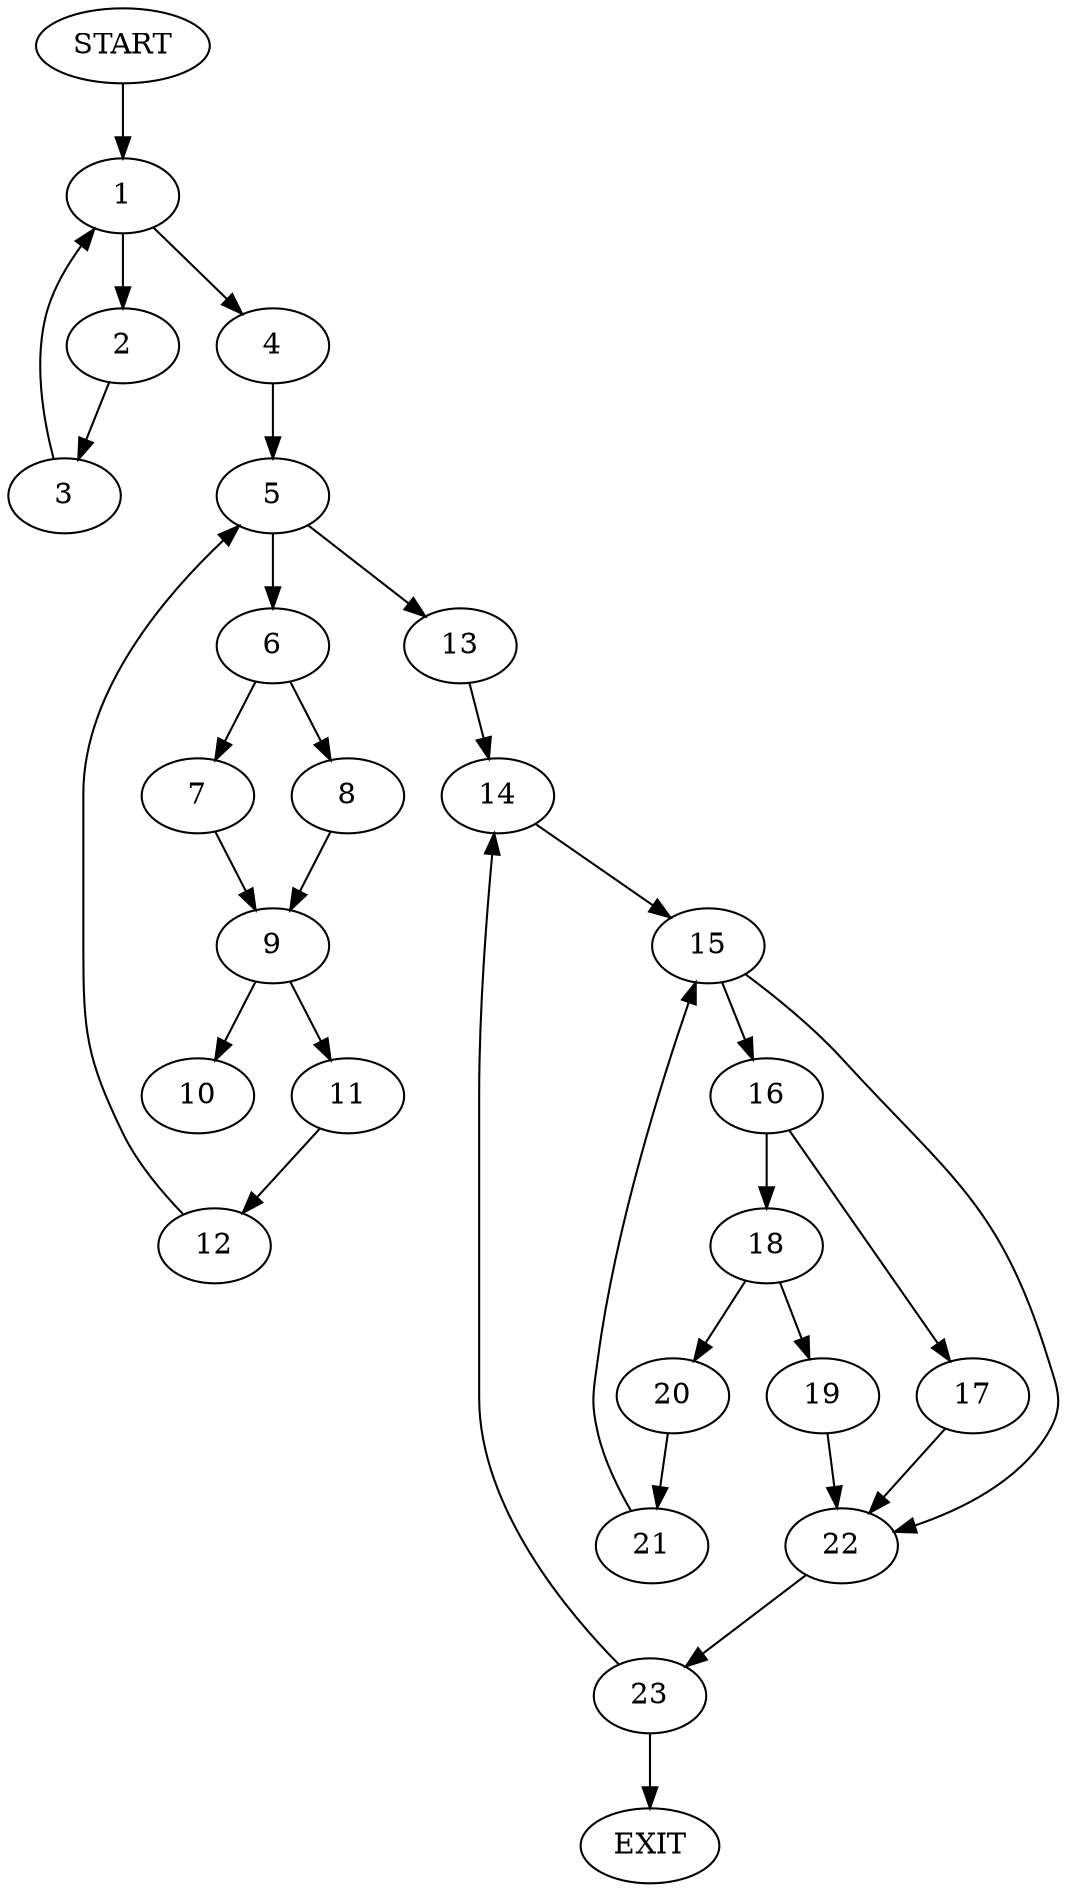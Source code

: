 digraph { 
0 [label="START"];
1;
2;
3;
4;
5;
6;
7;
8;
9;
10;
11;
12;
13;
14;
15;
16;
17;
18;
19;
20;
21;
22;
23;
24[label="EXIT"];
0 -> 1;
1 -> 2;
1 -> 4;
2 -> 3;
3 -> 1;
4 -> 5;
5 -> 6;
5 -> 13;
6 -> 7;
6 -> 8;
7 -> 9;
8 -> 9;
9 -> 10;
9 -> 11;
11 -> 12;
12 -> 5;
13 -> 14;
14 -> 15;
15 -> 16;
15 -> 22;
16 -> 17;
16 -> 18;
17 -> 22;
18 -> 19;
18 -> 20;
19 -> 22;
20 -> 21;
21 -> 15;
22 -> 23;
23 -> 14;
23 -> 24;
}